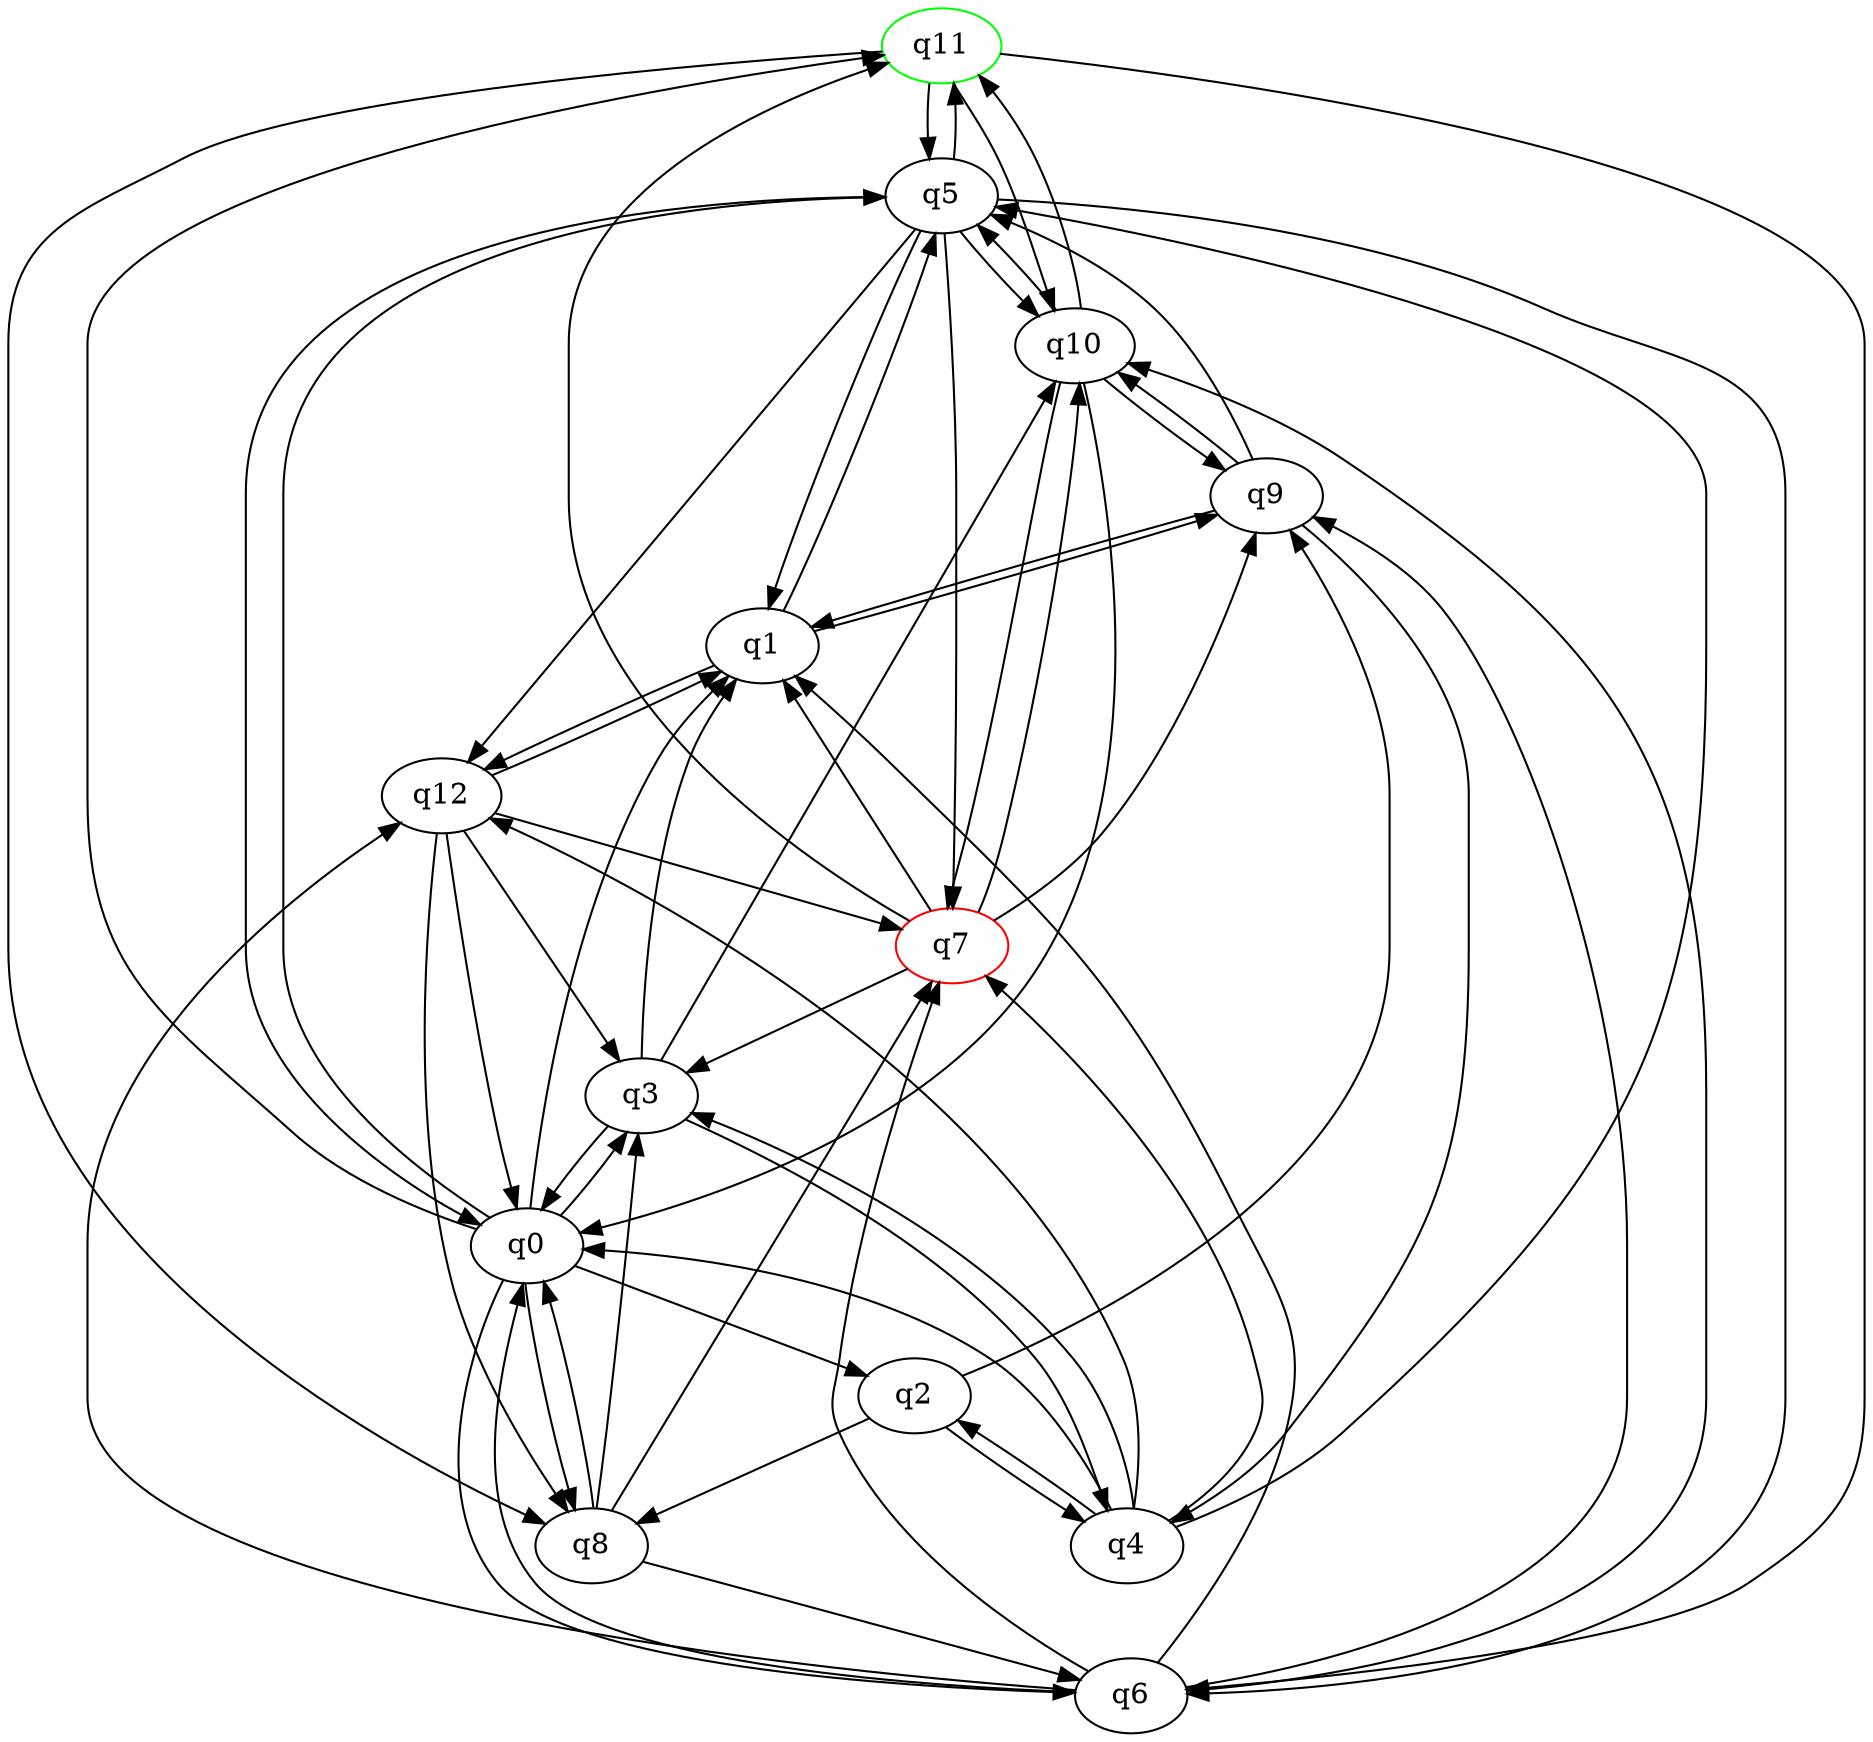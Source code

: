 digraph A{
q11 [initial=1,color=green];
q7 [final=1,color=red];
q0 -> q1;
q0 -> q2;
q0 -> q3;
q0 -> q5;
q0 -> q6;
q0 -> q8;
q0 -> q11;
q1 -> q5;
q1 -> q9;
q1 -> q12;
q2 -> q4;
q2 -> q8;
q2 -> q9;
q3 -> q0;
q3 -> q1;
q3 -> q4;
q3 -> q10;
q4 -> q0;
q4 -> q2;
q4 -> q3;
q4 -> q5;
q4 -> q7;
q4 -> q12;
q5 -> q0;
q5 -> q1;
q5 -> q6;
q5 -> q7;
q5 -> q10;
q5 -> q11;
q5 -> q12;
q6 -> q0;
q6 -> q1;
q6 -> q7;
q6 -> q9;
q6 -> q10;
q6 -> q12;
q7 -> q1;
q7 -> q3;
q7 -> q9;
q7 -> q10;
q7 -> q11;
q8 -> q0;
q8 -> q3;
q8 -> q6;
q8 -> q7;
q9 -> q1;
q9 -> q4;
q9 -> q5;
q9 -> q10;
q10 -> q0;
q10 -> q5;
q10 -> q7;
q10 -> q9;
q10 -> q11;
q11 -> q5;
q11 -> q6;
q11 -> q8;
q11 -> q10;
q12 -> q0;
q12 -> q1;
q12 -> q3;
q12 -> q7;
q12 -> q8;
}